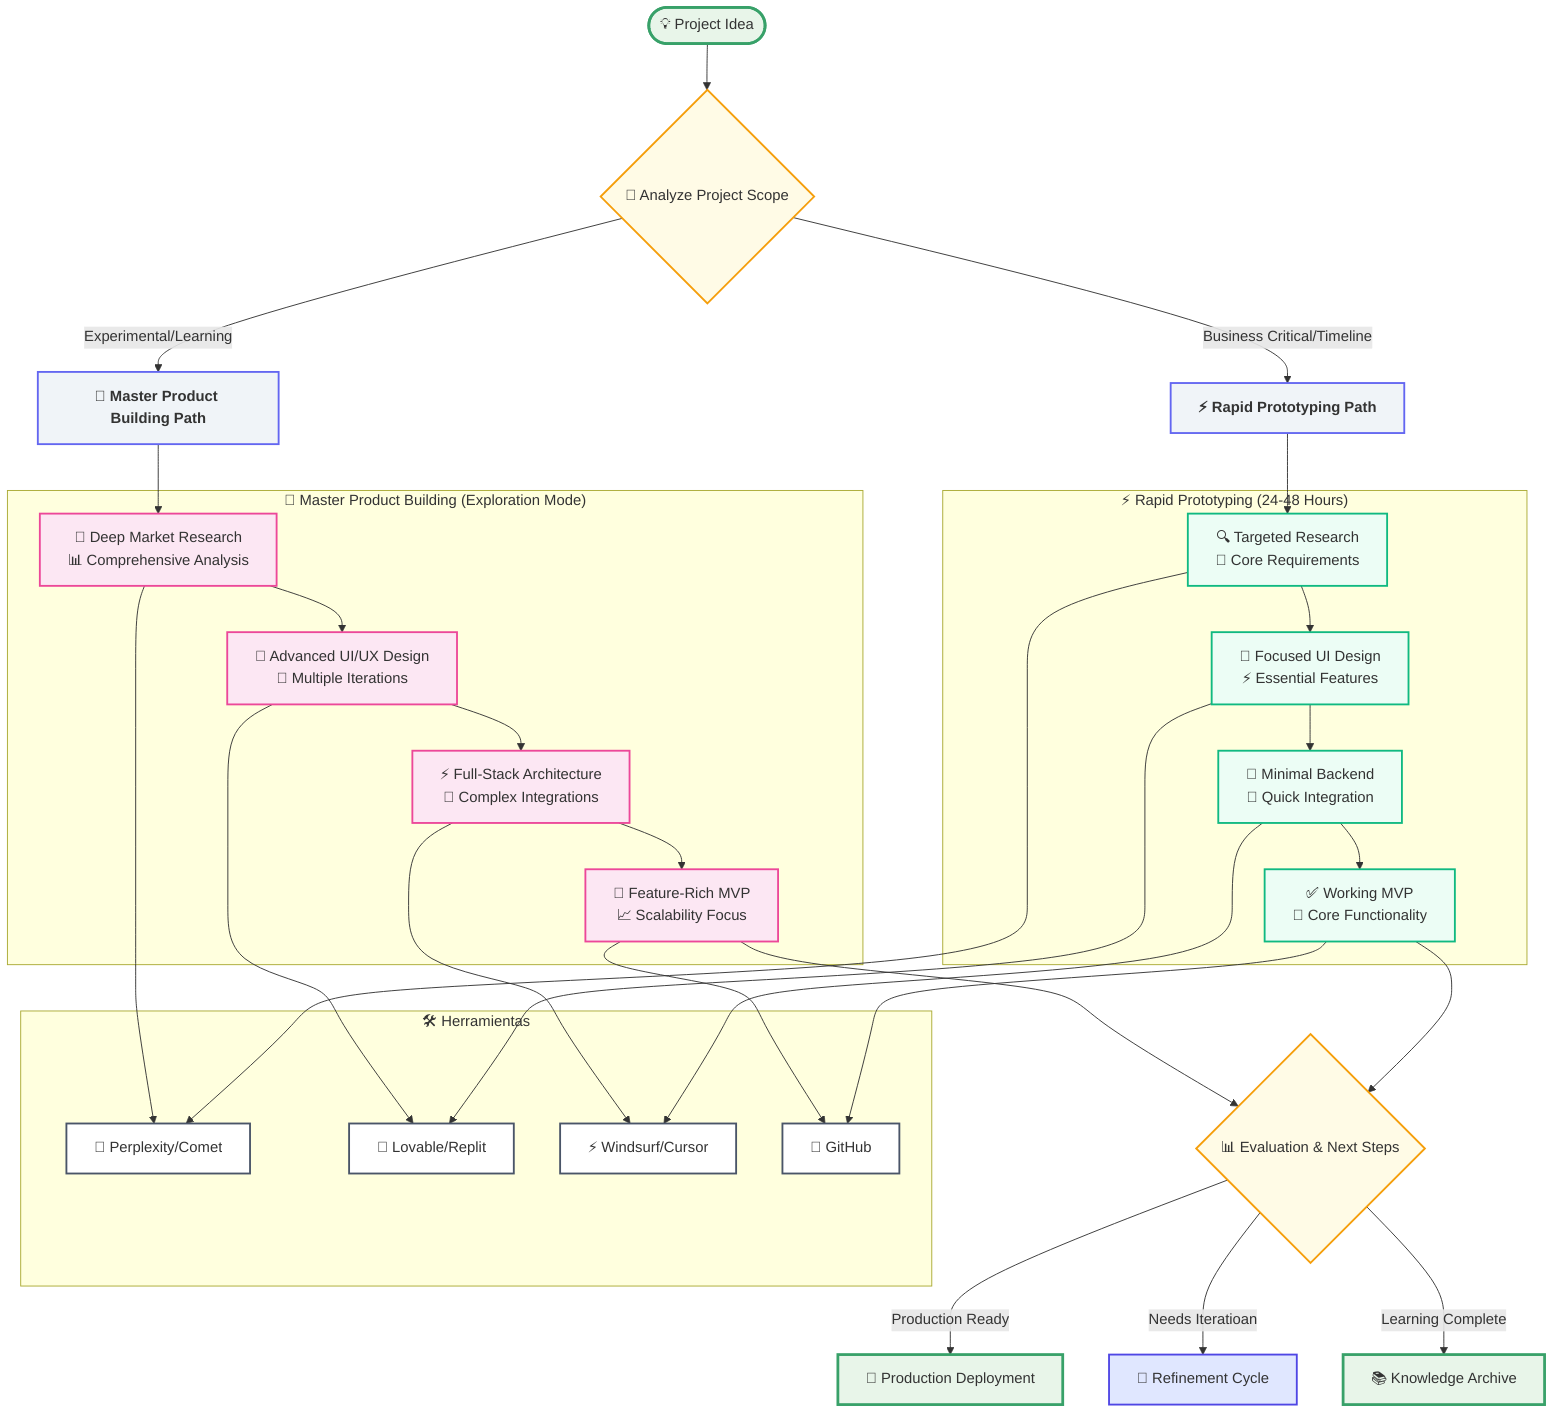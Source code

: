 graph TD
    %% Detailed Workflow Composition - Dual Path Decision Tree

    START([💡 Project Idea]) --> ANALYZE{🤔 Analyze Project Scope}

    %% Decision Point
    ANALYZE -->|Experimental/Learning| MASTER_PATH["🎨 Master Product Building Path"]
    ANALYZE -->|Business Critical/Timeline| RAPID_PATH["⚡ Rapid Prototyping Path"]

    %% Master Product Building Path
    subgraph MASTER["🎨 Master Product Building (Exploration Mode)"]
        direction TB

        M1[🧠 Deep Market Research<br/>📊 Comprehensive Analysis]
        M2[🎨 Advanced UI/UX Design<br/>🔄 Multiple Iterations]             
        M3[⚡ Full-Stack Architecture<br/>🔧 Complex Integrations]
        M4[🚀 Feature-Rich MVP<br/>📈 Scalability Focus]

        M1 --> M2 --> M3 --> M4
    end

    %% Rapid Prototyping Path
    subgraph RAPID["⚡ Rapid Prototyping (24-48 Hours)"]
        direction TB

        R1[🔍 Targeted Research<br/>📝 Core Requirements]
        R2[🎯 Focused UI Design<br/>⚡ Essential Features]
        R3[🔧 Minimal Backend<br/>🚀 Quick Integration]
        R4[✅ Working MVP<br/>🎯 Core Functionality]

        R1 --> R2 --> R3 --> R4
    end

    %% Herramientas Principales
    subgraph HERRAMIENTAS["🛠️ Herramientas"]
        direction LR
        PERP[🧠 Perplexity/Comet]
        LOVABLE[🎨 Lovable/Replit]
        WINDSURF[⚡ Windsurf/Cursor]
        GITHUB[📁 GitHub]
    end

    %% Path Connections
    MASTER_PATH --> M1
    RAPID_PATH --> R1

    %% Conexiones de herramientas
    M1 & R1 --> PERP
    M2 & R2 --> LOVABLE
    M3 & R3 --> WINDSURF
    M4 & R4 --> GITHUB

    %% Convergence Point
    M4 --> EVAL{📊 Evaluation & Next Steps}
    R4 --> EVAL

    EVAL -->|Production Ready| PROD[🌟 Production Deployment]
    EVAL -->|Needs Iteratioan| ITERATE[🔄 Refinement Cycle]
    EVAL -->|Learning Complete| ARCHIVE[📚 Knowledge Archive]


    %% Styling
    classDef start_end fill:#e8f5e9,stroke:#38a169,stroke-width:3px
    classDef decision fill:#fffbe6,stroke:#f59e0b,stroke-width:2px
    classDef path fill:#f0f4f8,stroke:#6366f1,stroke-width:2px,font-weight:bold
    classDef master_step fill:#fce7f3,stroke:#ec4899,stroke-width:2px
    classDef rapid_step fill:#ecfdf5,stroke:#10b981,stroke-width:2px
    classDef tool fill:#ffffff,stroke:#4a5568,stroke-width:2px
    classDef outcome fill:#e0e7ff,stroke:#4f46e5,stroke-width:2px

    class START,PROD,ARCHIVE start_end
    class ANALYZE,EVAL decision
    class MASTER_PATH,RAPID_PATH path
    class M1,M2,M3,M4 master_step
    class R1,R2,R3,R4 rapid_step
    class PERP,LOVABLE,WINDSURF,GITHUB,REPLIT tool
    class ITERATE outcome